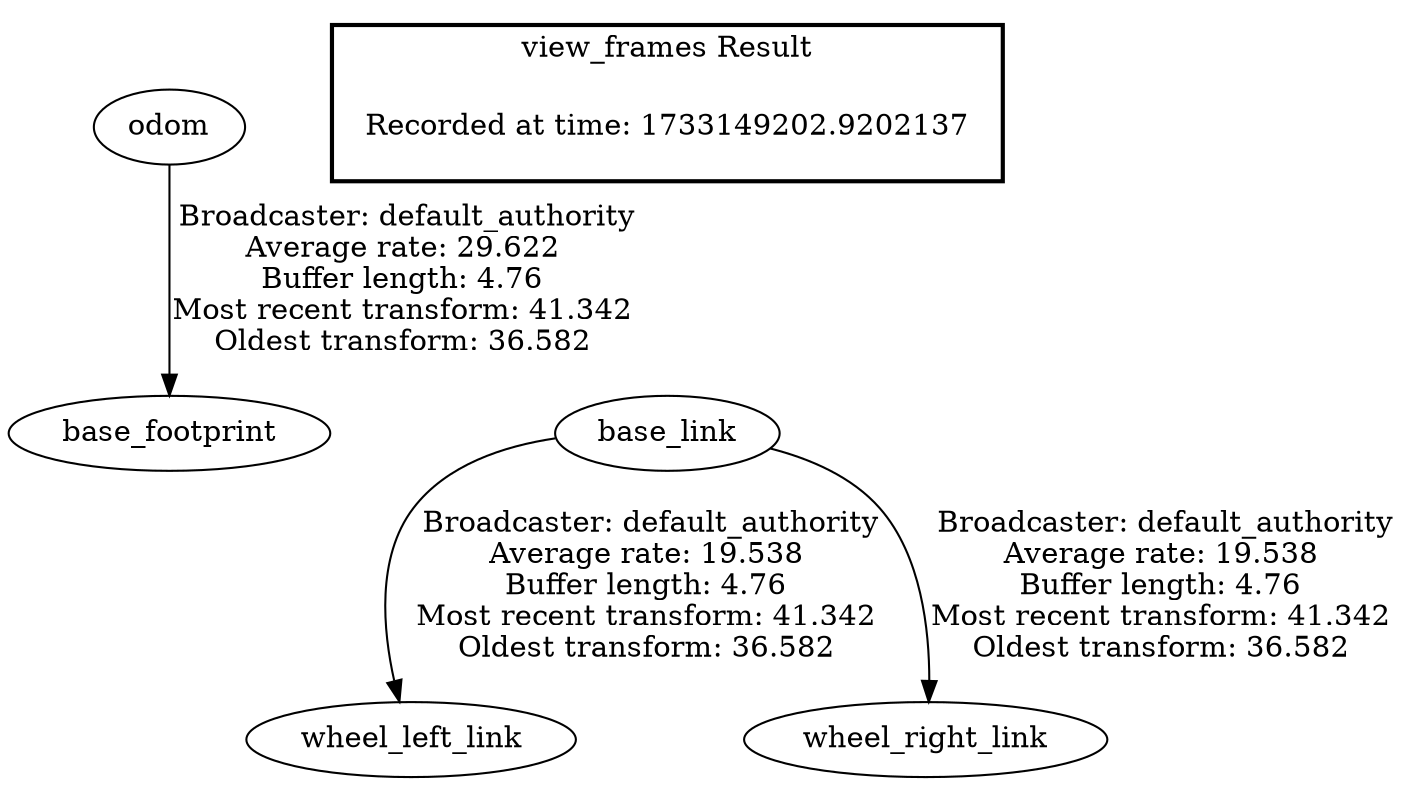 digraph G {
"odom" -> "base_footprint"[label=" Broadcaster: default_authority\nAverage rate: 29.622\nBuffer length: 4.76\nMost recent transform: 41.342\nOldest transform: 36.582\n"];
"base_link" -> "wheel_left_link"[label=" Broadcaster: default_authority\nAverage rate: 19.538\nBuffer length: 4.76\nMost recent transform: 41.342\nOldest transform: 36.582\n"];
"base_link" -> "wheel_right_link"[label=" Broadcaster: default_authority\nAverage rate: 19.538\nBuffer length: 4.76\nMost recent transform: 41.342\nOldest transform: 36.582\n"];
edge [style=invis];
 subgraph cluster_legend { style=bold; color=black; label ="view_frames Result";
"Recorded at time: 1733149202.9202137"[ shape=plaintext ] ;
}->"base_link";
}